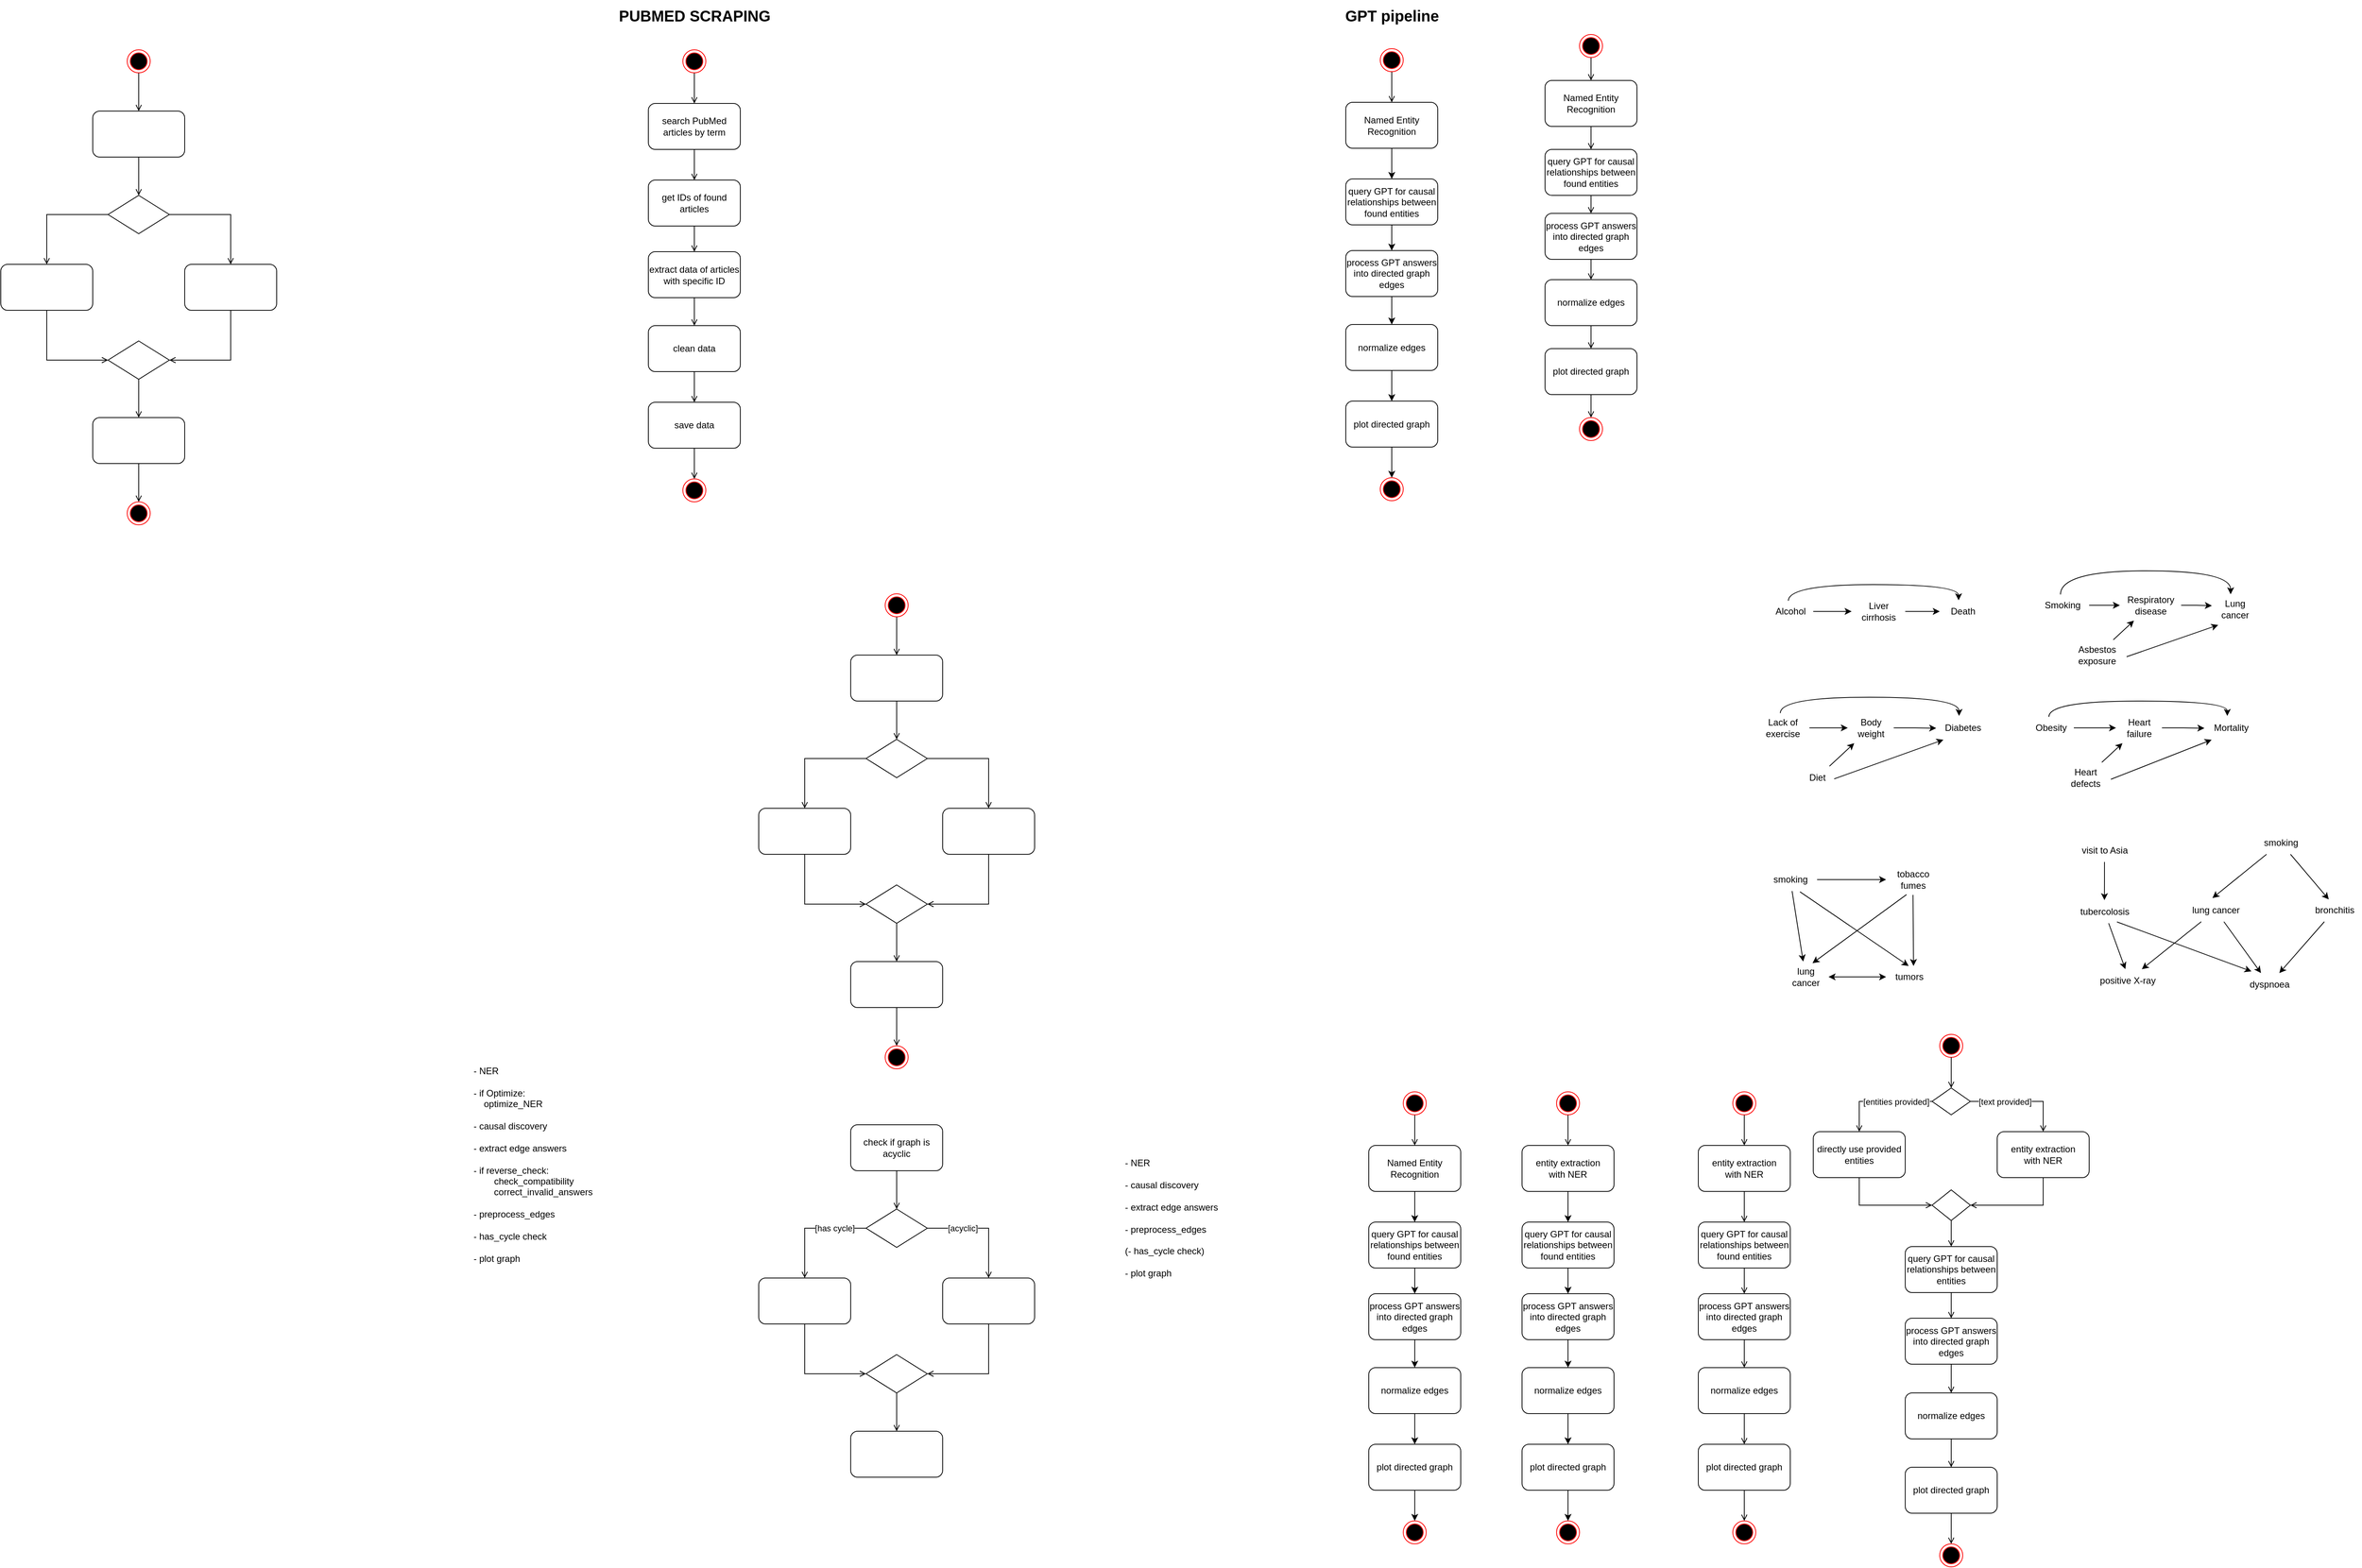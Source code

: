 <mxfile version="21.6.8" type="device">
  <diagram name="Pagina-1" id="mGs7UBVkKgLmI4N9vGSi">
    <mxGraphModel dx="1259" dy="679" grid="1" gridSize="10" guides="1" tooltips="1" connect="1" arrows="1" fold="1" page="1" pageScale="1" pageWidth="827" pageHeight="1169" math="0" shadow="0">
      <root>
        <mxCell id="0" />
        <mxCell id="1" parent="0" />
        <mxCell id="RCelhGX4yUVeduWYTMxA-5" style="edgeStyle=orthogonalEdgeStyle;rounded=0;orthogonalLoop=1;jettySize=auto;html=1;entryX=0.5;entryY=0;entryDx=0;entryDy=0;endArrow=open;endFill=0;" parent="1" source="RCelhGX4yUVeduWYTMxA-2" target="RCelhGX4yUVeduWYTMxA-3" edge="1">
          <mxGeometry relative="1" as="geometry" />
        </mxCell>
        <mxCell id="RCelhGX4yUVeduWYTMxA-2" value="" style="ellipse;html=1;shape=endState;fillColor=#000000;strokeColor=#ff0000;" parent="1" vertex="1">
          <mxGeometry x="470" y="120" width="30" height="30" as="geometry" />
        </mxCell>
        <mxCell id="RCelhGX4yUVeduWYTMxA-6" style="edgeStyle=orthogonalEdgeStyle;rounded=0;orthogonalLoop=1;jettySize=auto;html=1;entryX=0.5;entryY=0;entryDx=0;entryDy=0;endArrow=open;endFill=0;" parent="1" source="RCelhGX4yUVeduWYTMxA-3" target="RCelhGX4yUVeduWYTMxA-4" edge="1">
          <mxGeometry relative="1" as="geometry" />
        </mxCell>
        <mxCell id="RCelhGX4yUVeduWYTMxA-3" value="" style="rounded=1;whiteSpace=wrap;html=1;" parent="1" vertex="1">
          <mxGeometry x="425" y="200" width="120" height="60" as="geometry" />
        </mxCell>
        <mxCell id="RCelhGX4yUVeduWYTMxA-9" value="" style="edgeStyle=orthogonalEdgeStyle;rounded=0;orthogonalLoop=1;jettySize=auto;html=1;endArrow=open;endFill=0;" parent="1" source="RCelhGX4yUVeduWYTMxA-4" target="RCelhGX4yUVeduWYTMxA-8" edge="1">
          <mxGeometry relative="1" as="geometry" />
        </mxCell>
        <mxCell id="RCelhGX4yUVeduWYTMxA-11" value="" style="edgeStyle=orthogonalEdgeStyle;rounded=0;orthogonalLoop=1;jettySize=auto;html=1;endArrow=open;endFill=0;" parent="1" source="RCelhGX4yUVeduWYTMxA-4" target="RCelhGX4yUVeduWYTMxA-10" edge="1">
          <mxGeometry relative="1" as="geometry" />
        </mxCell>
        <mxCell id="RCelhGX4yUVeduWYTMxA-4" value="" style="rhombus;whiteSpace=wrap;html=1;" parent="1" vertex="1">
          <mxGeometry x="445" y="310" width="80" height="50" as="geometry" />
        </mxCell>
        <mxCell id="RCelhGX4yUVeduWYTMxA-16" style="edgeStyle=orthogonalEdgeStyle;rounded=0;orthogonalLoop=1;jettySize=auto;html=1;exitX=0.5;exitY=1;exitDx=0;exitDy=0;entryX=1;entryY=0.5;entryDx=0;entryDy=0;endArrow=open;endFill=0;" parent="1" source="RCelhGX4yUVeduWYTMxA-8" target="RCelhGX4yUVeduWYTMxA-14" edge="1">
          <mxGeometry relative="1" as="geometry" />
        </mxCell>
        <mxCell id="RCelhGX4yUVeduWYTMxA-8" value="" style="whiteSpace=wrap;html=1;rounded=1;" parent="1" vertex="1">
          <mxGeometry x="545" y="400" width="120" height="60" as="geometry" />
        </mxCell>
        <mxCell id="RCelhGX4yUVeduWYTMxA-15" style="edgeStyle=orthogonalEdgeStyle;rounded=0;orthogonalLoop=1;jettySize=auto;html=1;entryX=0;entryY=0.5;entryDx=0;entryDy=0;exitX=0.5;exitY=1;exitDx=0;exitDy=0;endArrow=open;endFill=0;" parent="1" source="RCelhGX4yUVeduWYTMxA-10" target="RCelhGX4yUVeduWYTMxA-14" edge="1">
          <mxGeometry relative="1" as="geometry" />
        </mxCell>
        <mxCell id="RCelhGX4yUVeduWYTMxA-10" value="" style="whiteSpace=wrap;html=1;rounded=1;" parent="1" vertex="1">
          <mxGeometry x="305" y="400" width="120" height="60" as="geometry" />
        </mxCell>
        <mxCell id="RCelhGX4yUVeduWYTMxA-18" value="" style="edgeStyle=orthogonalEdgeStyle;rounded=0;orthogonalLoop=1;jettySize=auto;html=1;endArrow=open;endFill=0;" parent="1" source="RCelhGX4yUVeduWYTMxA-14" target="RCelhGX4yUVeduWYTMxA-17" edge="1">
          <mxGeometry relative="1" as="geometry" />
        </mxCell>
        <mxCell id="RCelhGX4yUVeduWYTMxA-14" value="" style="rhombus;whiteSpace=wrap;html=1;" parent="1" vertex="1">
          <mxGeometry x="445" y="500" width="80" height="50" as="geometry" />
        </mxCell>
        <mxCell id="RCelhGX4yUVeduWYTMxA-20" style="edgeStyle=orthogonalEdgeStyle;rounded=0;orthogonalLoop=1;jettySize=auto;html=1;endArrow=open;endFill=0;" parent="1" source="RCelhGX4yUVeduWYTMxA-17" target="RCelhGX4yUVeduWYTMxA-19" edge="1">
          <mxGeometry relative="1" as="geometry" />
        </mxCell>
        <mxCell id="RCelhGX4yUVeduWYTMxA-17" value="" style="whiteSpace=wrap;html=1;rounded=1;" parent="1" vertex="1">
          <mxGeometry x="425" y="600" width="120" height="60" as="geometry" />
        </mxCell>
        <mxCell id="RCelhGX4yUVeduWYTMxA-19" value="" style="ellipse;html=1;shape=endState;fillColor=#000000;strokeColor=#ff0000;" parent="1" vertex="1">
          <mxGeometry x="470" y="710" width="30" height="30" as="geometry" />
        </mxCell>
        <mxCell id="RCelhGX4yUVeduWYTMxA-37" value="&lt;font style=&quot;font-size: 20px;&quot;&gt;&lt;b&gt;PUBMED SCRAPING&lt;br&gt;&lt;/b&gt;&lt;/font&gt;" style="text;html=1;align=center;verticalAlign=middle;resizable=0;points=[];autosize=1;strokeColor=none;fillColor=none;" parent="1" vertex="1">
          <mxGeometry x="1100" y="55" width="220" height="40" as="geometry" />
        </mxCell>
        <mxCell id="T0V0o6y3WK3LLqgiyoGU-12" style="edgeStyle=orthogonalEdgeStyle;rounded=0;orthogonalLoop=1;jettySize=auto;html=1;entryX=0.5;entryY=0;entryDx=0;entryDy=0;endArrow=open;endFill=0;" parent="1" source="T0V0o6y3WK3LLqgiyoGU-13" target="T0V0o6y3WK3LLqgiyoGU-15" edge="1">
          <mxGeometry relative="1" as="geometry" />
        </mxCell>
        <mxCell id="T0V0o6y3WK3LLqgiyoGU-13" value="" style="ellipse;html=1;shape=endState;fillColor=#000000;strokeColor=#ff0000;" parent="1" vertex="1">
          <mxGeometry x="2135" y="1480" width="30" height="30" as="geometry" />
        </mxCell>
        <mxCell id="T0V0o6y3WK3LLqgiyoGU-14" style="edgeStyle=orthogonalEdgeStyle;rounded=0;orthogonalLoop=1;jettySize=auto;html=1;entryX=0.5;entryY=0;entryDx=0;entryDy=0;" parent="1" source="T0V0o6y3WK3LLqgiyoGU-15" target="T0V0o6y3WK3LLqgiyoGU-17" edge="1">
          <mxGeometry relative="1" as="geometry" />
        </mxCell>
        <mxCell id="T0V0o6y3WK3LLqgiyoGU-15" value="Named Entity Recognition" style="rounded=1;whiteSpace=wrap;html=1;" parent="1" vertex="1">
          <mxGeometry x="2090" y="1550" width="120" height="60" as="geometry" />
        </mxCell>
        <mxCell id="T0V0o6y3WK3LLqgiyoGU-16" style="edgeStyle=orthogonalEdgeStyle;rounded=0;orthogonalLoop=1;jettySize=auto;html=1;entryX=0.5;entryY=0;entryDx=0;entryDy=0;" parent="1" source="T0V0o6y3WK3LLqgiyoGU-17" target="T0V0o6y3WK3LLqgiyoGU-18" edge="1">
          <mxGeometry relative="1" as="geometry" />
        </mxCell>
        <mxCell id="T0V0o6y3WK3LLqgiyoGU-17" value="query GPT for causal relationships between found entities" style="rounded=1;whiteSpace=wrap;html=1;" parent="1" vertex="1">
          <mxGeometry x="2090" y="1650" width="120" height="60" as="geometry" />
        </mxCell>
        <mxCell id="T0V0o6y3WK3LLqgiyoGU-18" value="process GPT answers into directed graph edges" style="rounded=1;whiteSpace=wrap;html=1;" parent="1" vertex="1">
          <mxGeometry x="2090" y="1743.5" width="120" height="60" as="geometry" />
        </mxCell>
        <mxCell id="T0V0o6y3WK3LLqgiyoGU-19" style="edgeStyle=orthogonalEdgeStyle;rounded=0;orthogonalLoop=1;jettySize=auto;html=1;entryX=0.5;entryY=0;entryDx=0;entryDy=0;" parent="1" source="T0V0o6y3WK3LLqgiyoGU-20" edge="1">
          <mxGeometry relative="1" as="geometry">
            <mxPoint x="2150" y="1940" as="targetPoint" />
          </mxGeometry>
        </mxCell>
        <mxCell id="T0V0o6y3WK3LLqgiyoGU-20" value="normalize edges" style="rounded=1;whiteSpace=wrap;html=1;" parent="1" vertex="1">
          <mxGeometry x="2090" y="1840" width="120" height="60" as="geometry" />
        </mxCell>
        <mxCell id="T0V0o6y3WK3LLqgiyoGU-21" style="edgeStyle=orthogonalEdgeStyle;rounded=0;orthogonalLoop=1;jettySize=auto;html=1;entryX=0.5;entryY=0;entryDx=0;entryDy=0;exitX=0.5;exitY=1;exitDx=0;exitDy=0;" parent="1" source="T0V0o6y3WK3LLqgiyoGU-18" target="T0V0o6y3WK3LLqgiyoGU-20" edge="1">
          <mxGeometry relative="1" as="geometry">
            <mxPoint x="2170" y="1720" as="sourcePoint" />
            <mxPoint x="2170" y="1760" as="targetPoint" />
            <Array as="points">
              <mxPoint x="2150" y="1830" />
              <mxPoint x="2150" y="1830" />
            </Array>
          </mxGeometry>
        </mxCell>
        <mxCell id="T0V0o6y3WK3LLqgiyoGU-23" value="&lt;font style=&quot;font-size: 20px;&quot;&gt;&lt;b&gt;GPT pipeline&lt;br&gt;&lt;/b&gt;&lt;/font&gt;" style="text;html=1;align=center;verticalAlign=middle;resizable=0;points=[];autosize=1;strokeColor=none;fillColor=none;" parent="1" vertex="1">
          <mxGeometry x="2045" y="55" width="150" height="40" as="geometry" />
        </mxCell>
        <mxCell id="T0V0o6y3WK3LLqgiyoGU-24" value="plot directed graph" style="rounded=1;whiteSpace=wrap;html=1;" parent="1" vertex="1">
          <mxGeometry x="2090" y="1940" width="120" height="60" as="geometry" />
        </mxCell>
        <mxCell id="T0V0o6y3WK3LLqgiyoGU-25" style="edgeStyle=orthogonalEdgeStyle;rounded=0;orthogonalLoop=1;jettySize=auto;html=1;entryX=0.5;entryY=0;entryDx=0;entryDy=0;" parent="1" source="T0V0o6y3WK3LLqgiyoGU-24" target="T0V0o6y3WK3LLqgiyoGU-26" edge="1">
          <mxGeometry relative="1" as="geometry" />
        </mxCell>
        <mxCell id="T0V0o6y3WK3LLqgiyoGU-26" value="" style="ellipse;html=1;shape=endState;fillColor=#000000;strokeColor=#ff0000;" parent="1" vertex="1">
          <mxGeometry x="2135" y="2040" width="30" height="30" as="geometry" />
        </mxCell>
        <mxCell id="T0V0o6y3WK3LLqgiyoGU-40" style="edgeStyle=orthogonalEdgeStyle;rounded=0;orthogonalLoop=1;jettySize=auto;html=1;entryX=0.5;entryY=0;entryDx=0;entryDy=0;endArrow=open;endFill=0;" parent="1" source="T0V0o6y3WK3LLqgiyoGU-41" target="T0V0o6y3WK3LLqgiyoGU-43" edge="1">
          <mxGeometry relative="1" as="geometry" />
        </mxCell>
        <mxCell id="T0V0o6y3WK3LLqgiyoGU-41" value="" style="ellipse;html=1;shape=endState;fillColor=#000000;strokeColor=#ff0000;" parent="1" vertex="1">
          <mxGeometry x="1195" y="120" width="30" height="30" as="geometry" />
        </mxCell>
        <mxCell id="T0V0o6y3WK3LLqgiyoGU-42" style="edgeStyle=orthogonalEdgeStyle;rounded=0;orthogonalLoop=1;jettySize=auto;html=1;entryX=0.5;entryY=0;entryDx=0;entryDy=0;endArrow=open;endFill=0;" parent="1" source="T0V0o6y3WK3LLqgiyoGU-43" target="T0V0o6y3WK3LLqgiyoGU-45" edge="1">
          <mxGeometry relative="1" as="geometry" />
        </mxCell>
        <mxCell id="T0V0o6y3WK3LLqgiyoGU-43" value="search PubMed articles by term" style="rounded=1;whiteSpace=wrap;html=1;" parent="1" vertex="1">
          <mxGeometry x="1150" y="190" width="120" height="60" as="geometry" />
        </mxCell>
        <mxCell id="T0V0o6y3WK3LLqgiyoGU-44" style="edgeStyle=orthogonalEdgeStyle;rounded=0;orthogonalLoop=1;jettySize=auto;html=1;entryX=0.5;entryY=0;entryDx=0;entryDy=0;endArrow=open;endFill=0;" parent="1" source="T0V0o6y3WK3LLqgiyoGU-45" target="T0V0o6y3WK3LLqgiyoGU-46" edge="1">
          <mxGeometry relative="1" as="geometry" />
        </mxCell>
        <mxCell id="T0V0o6y3WK3LLqgiyoGU-45" value="get IDs of found articles" style="rounded=1;whiteSpace=wrap;html=1;" parent="1" vertex="1">
          <mxGeometry x="1150" y="290" width="120" height="60" as="geometry" />
        </mxCell>
        <mxCell id="T0V0o6y3WK3LLqgiyoGU-46" value="extract data of articles with specific ID" style="rounded=1;whiteSpace=wrap;html=1;" parent="1" vertex="1">
          <mxGeometry x="1150" y="383.5" width="120" height="60" as="geometry" />
        </mxCell>
        <mxCell id="T0V0o6y3WK3LLqgiyoGU-47" style="edgeStyle=orthogonalEdgeStyle;rounded=0;orthogonalLoop=1;jettySize=auto;html=1;entryX=0.5;entryY=0;entryDx=0;entryDy=0;endArrow=open;endFill=0;" parent="1" source="T0V0o6y3WK3LLqgiyoGU-48" edge="1">
          <mxGeometry relative="1" as="geometry">
            <mxPoint x="1210" y="580" as="targetPoint" />
          </mxGeometry>
        </mxCell>
        <mxCell id="T0V0o6y3WK3LLqgiyoGU-48" value="clean data" style="rounded=1;whiteSpace=wrap;html=1;" parent="1" vertex="1">
          <mxGeometry x="1150" y="480" width="120" height="60" as="geometry" />
        </mxCell>
        <mxCell id="T0V0o6y3WK3LLqgiyoGU-49" style="edgeStyle=orthogonalEdgeStyle;rounded=0;orthogonalLoop=1;jettySize=auto;html=1;entryX=0.5;entryY=0;entryDx=0;entryDy=0;exitX=0.5;exitY=1;exitDx=0;exitDy=0;endArrow=open;endFill=0;" parent="1" source="T0V0o6y3WK3LLqgiyoGU-46" target="T0V0o6y3WK3LLqgiyoGU-48" edge="1">
          <mxGeometry relative="1" as="geometry">
            <mxPoint x="1230" y="360" as="sourcePoint" />
            <mxPoint x="1230" y="400" as="targetPoint" />
            <Array as="points">
              <mxPoint x="1210" y="470" />
              <mxPoint x="1210" y="470" />
            </Array>
          </mxGeometry>
        </mxCell>
        <mxCell id="T0V0o6y3WK3LLqgiyoGU-50" value="save data" style="rounded=1;whiteSpace=wrap;html=1;" parent="1" vertex="1">
          <mxGeometry x="1150" y="580" width="120" height="60" as="geometry" />
        </mxCell>
        <mxCell id="T0V0o6y3WK3LLqgiyoGU-51" style="edgeStyle=orthogonalEdgeStyle;rounded=0;orthogonalLoop=1;jettySize=auto;html=1;entryX=0.5;entryY=0;entryDx=0;entryDy=0;endArrow=open;endFill=0;" parent="1" source="T0V0o6y3WK3LLqgiyoGU-50" target="T0V0o6y3WK3LLqgiyoGU-52" edge="1">
          <mxGeometry relative="1" as="geometry" />
        </mxCell>
        <mxCell id="T0V0o6y3WK3LLqgiyoGU-52" value="" style="ellipse;html=1;shape=endState;fillColor=#000000;strokeColor=#ff0000;" parent="1" vertex="1">
          <mxGeometry x="1195" y="680" width="30" height="30" as="geometry" />
        </mxCell>
        <mxCell id="T0V0o6y3WK3LLqgiyoGU-53" style="edgeStyle=orthogonalEdgeStyle;rounded=0;orthogonalLoop=1;jettySize=auto;html=1;entryX=0.5;entryY=0;entryDx=0;entryDy=0;endArrow=open;endFill=0;" parent="1" source="T0V0o6y3WK3LLqgiyoGU-54" target="T0V0o6y3WK3LLqgiyoGU-56" edge="1">
          <mxGeometry relative="1" as="geometry" />
        </mxCell>
        <mxCell id="T0V0o6y3WK3LLqgiyoGU-54" value="" style="ellipse;html=1;shape=endState;fillColor=#000000;strokeColor=#ff0000;" parent="1" vertex="1">
          <mxGeometry x="1459" y="830" width="30" height="30" as="geometry" />
        </mxCell>
        <mxCell id="T0V0o6y3WK3LLqgiyoGU-55" style="edgeStyle=orthogonalEdgeStyle;rounded=0;orthogonalLoop=1;jettySize=auto;html=1;entryX=0.5;entryY=0;entryDx=0;entryDy=0;endArrow=open;endFill=0;" parent="1" source="T0V0o6y3WK3LLqgiyoGU-56" target="T0V0o6y3WK3LLqgiyoGU-59" edge="1">
          <mxGeometry relative="1" as="geometry" />
        </mxCell>
        <mxCell id="T0V0o6y3WK3LLqgiyoGU-56" value="" style="rounded=1;whiteSpace=wrap;html=1;" parent="1" vertex="1">
          <mxGeometry x="1414" y="910" width="120" height="60" as="geometry" />
        </mxCell>
        <mxCell id="T0V0o6y3WK3LLqgiyoGU-57" value="" style="edgeStyle=orthogonalEdgeStyle;rounded=0;orthogonalLoop=1;jettySize=auto;html=1;endArrow=open;endFill=0;" parent="1" source="T0V0o6y3WK3LLqgiyoGU-59" target="T0V0o6y3WK3LLqgiyoGU-61" edge="1">
          <mxGeometry relative="1" as="geometry" />
        </mxCell>
        <mxCell id="T0V0o6y3WK3LLqgiyoGU-58" value="" style="edgeStyle=orthogonalEdgeStyle;rounded=0;orthogonalLoop=1;jettySize=auto;html=1;endArrow=open;endFill=0;" parent="1" source="T0V0o6y3WK3LLqgiyoGU-59" target="T0V0o6y3WK3LLqgiyoGU-63" edge="1">
          <mxGeometry relative="1" as="geometry" />
        </mxCell>
        <mxCell id="T0V0o6y3WK3LLqgiyoGU-59" value="" style="rhombus;whiteSpace=wrap;html=1;" parent="1" vertex="1">
          <mxGeometry x="1434" y="1020" width="80" height="50" as="geometry" />
        </mxCell>
        <mxCell id="T0V0o6y3WK3LLqgiyoGU-60" style="edgeStyle=orthogonalEdgeStyle;rounded=0;orthogonalLoop=1;jettySize=auto;html=1;exitX=0.5;exitY=1;exitDx=0;exitDy=0;entryX=1;entryY=0.5;entryDx=0;entryDy=0;endArrow=open;endFill=0;" parent="1" source="T0V0o6y3WK3LLqgiyoGU-61" target="T0V0o6y3WK3LLqgiyoGU-65" edge="1">
          <mxGeometry relative="1" as="geometry" />
        </mxCell>
        <mxCell id="T0V0o6y3WK3LLqgiyoGU-61" value="" style="whiteSpace=wrap;html=1;rounded=1;" parent="1" vertex="1">
          <mxGeometry x="1534" y="1110" width="120" height="60" as="geometry" />
        </mxCell>
        <mxCell id="T0V0o6y3WK3LLqgiyoGU-62" style="edgeStyle=orthogonalEdgeStyle;rounded=0;orthogonalLoop=1;jettySize=auto;html=1;entryX=0;entryY=0.5;entryDx=0;entryDy=0;exitX=0.5;exitY=1;exitDx=0;exitDy=0;endArrow=open;endFill=0;" parent="1" source="T0V0o6y3WK3LLqgiyoGU-63" target="T0V0o6y3WK3LLqgiyoGU-65" edge="1">
          <mxGeometry relative="1" as="geometry" />
        </mxCell>
        <mxCell id="T0V0o6y3WK3LLqgiyoGU-63" value="" style="whiteSpace=wrap;html=1;rounded=1;" parent="1" vertex="1">
          <mxGeometry x="1294" y="1110" width="120" height="60" as="geometry" />
        </mxCell>
        <mxCell id="T0V0o6y3WK3LLqgiyoGU-64" value="" style="edgeStyle=orthogonalEdgeStyle;rounded=0;orthogonalLoop=1;jettySize=auto;html=1;endArrow=open;endFill=0;" parent="1" source="T0V0o6y3WK3LLqgiyoGU-65" target="T0V0o6y3WK3LLqgiyoGU-67" edge="1">
          <mxGeometry relative="1" as="geometry" />
        </mxCell>
        <mxCell id="T0V0o6y3WK3LLqgiyoGU-65" value="" style="rhombus;whiteSpace=wrap;html=1;" parent="1" vertex="1">
          <mxGeometry x="1434" y="1210" width="80" height="50" as="geometry" />
        </mxCell>
        <mxCell id="T0V0o6y3WK3LLqgiyoGU-66" style="edgeStyle=orthogonalEdgeStyle;rounded=0;orthogonalLoop=1;jettySize=auto;html=1;endArrow=open;endFill=0;" parent="1" source="T0V0o6y3WK3LLqgiyoGU-67" target="T0V0o6y3WK3LLqgiyoGU-68" edge="1">
          <mxGeometry relative="1" as="geometry" />
        </mxCell>
        <mxCell id="T0V0o6y3WK3LLqgiyoGU-67" value="" style="whiteSpace=wrap;html=1;rounded=1;" parent="1" vertex="1">
          <mxGeometry x="1414" y="1310" width="120" height="60" as="geometry" />
        </mxCell>
        <mxCell id="T0V0o6y3WK3LLqgiyoGU-68" value="" style="ellipse;html=1;shape=endState;fillColor=#000000;strokeColor=#ff0000;" parent="1" vertex="1">
          <mxGeometry x="1459" y="1420" width="30" height="30" as="geometry" />
        </mxCell>
        <mxCell id="T0V0o6y3WK3LLqgiyoGU-78" value="- NER&lt;br&gt;&lt;br&gt;- if Optimize:&lt;br&gt;&lt;span style=&quot;&quot;&gt;&lt;span style=&quot;white-space: pre;&quot;&gt;&amp;nbsp;&amp;nbsp;&amp;nbsp;&amp;nbsp;&lt;/span&gt;&lt;/span&gt;optimize_NER&lt;br&gt;&lt;br&gt;- causal discovery&lt;br&gt;&lt;br&gt;- extract edge answers&lt;br&gt;&lt;br&gt;- if reverse_check:&lt;br style=&quot;border-color: var(--border-color);&quot;&gt;&lt;span style=&quot;border-color: var(--border-color);&quot;&gt;&lt;span style=&quot;white-space: pre;&quot;&gt;&amp;nbsp;&amp;nbsp;&amp;nbsp;&amp;nbsp;&lt;/span&gt;&lt;/span&gt;&lt;span style=&quot;border-color: var(--border-color);&quot;&gt;&lt;span style=&quot;white-space: pre;&quot;&gt;&amp;nbsp;&amp;nbsp;&amp;nbsp;&amp;nbsp;&lt;/span&gt;&lt;/span&gt;check_compatibility&lt;br&gt;&lt;span style=&quot;white-space: pre;&quot;&gt;&#x9;&lt;/span&gt;correct_invalid_answers&lt;br&gt;&lt;br&gt;- preprocess_edges&lt;br&gt;&lt;br&gt;- has_cycle check&lt;br&gt;&lt;br&gt;- plot graph" style="text;html=1;align=left;verticalAlign=middle;resizable=0;points=[];autosize=1;strokeColor=none;fillColor=none;" parent="1" vertex="1">
          <mxGeometry x="920" y="1440" width="180" height="270" as="geometry" />
        </mxCell>
        <mxCell id="T0V0o6y3WK3LLqgiyoGU-79" value="- NER&lt;br&gt;&lt;br&gt;- causal discovery&lt;br&gt;&lt;br&gt;- extract edge answers&lt;br&gt;&lt;br&gt;- preprocess_edges&lt;br&gt;&lt;br&gt;(- has_cycle check)&lt;br&gt;&lt;br&gt;- plot graph" style="text;html=1;align=left;verticalAlign=middle;resizable=0;points=[];autosize=1;strokeColor=none;fillColor=none;" parent="1" vertex="1">
          <mxGeometry x="1770" y="1560" width="140" height="170" as="geometry" />
        </mxCell>
        <mxCell id="T0V0o6y3WK3LLqgiyoGU-80" style="edgeStyle=orthogonalEdgeStyle;rounded=0;orthogonalLoop=1;jettySize=auto;html=1;entryX=0.5;entryY=0;entryDx=0;entryDy=0;endArrow=open;endFill=0;" parent="1" source="T0V0o6y3WK3LLqgiyoGU-81" target="T0V0o6y3WK3LLqgiyoGU-84" edge="1">
          <mxGeometry relative="1" as="geometry" />
        </mxCell>
        <mxCell id="T0V0o6y3WK3LLqgiyoGU-81" value="check if graph is acyclic" style="rounded=1;whiteSpace=wrap;html=1;" parent="1" vertex="1">
          <mxGeometry x="1414" y="1523" width="120" height="60" as="geometry" />
        </mxCell>
        <mxCell id="T0V0o6y3WK3LLqgiyoGU-82" value="" style="edgeStyle=orthogonalEdgeStyle;rounded=0;orthogonalLoop=1;jettySize=auto;html=1;endArrow=open;endFill=0;" parent="1" source="T0V0o6y3WK3LLqgiyoGU-84" target="T0V0o6y3WK3LLqgiyoGU-86" edge="1">
          <mxGeometry relative="1" as="geometry" />
        </mxCell>
        <mxCell id="T0V0o6y3WK3LLqgiyoGU-92" value="[acyclic]" style="edgeLabel;html=1;align=center;verticalAlign=middle;resizable=0;points=[];" parent="T0V0o6y3WK3LLqgiyoGU-82" vertex="1" connectable="0">
          <mxGeometry x="-0.16" y="-3" relative="1" as="geometry">
            <mxPoint x="-15" y="-3" as="offset" />
          </mxGeometry>
        </mxCell>
        <mxCell id="T0V0o6y3WK3LLqgiyoGU-83" value="" style="edgeStyle=orthogonalEdgeStyle;rounded=0;orthogonalLoop=1;jettySize=auto;html=1;endArrow=open;endFill=0;" parent="1" source="T0V0o6y3WK3LLqgiyoGU-84" target="T0V0o6y3WK3LLqgiyoGU-88" edge="1">
          <mxGeometry relative="1" as="geometry" />
        </mxCell>
        <mxCell id="T0V0o6y3WK3LLqgiyoGU-93" value="[has cycle]" style="edgeLabel;html=1;align=center;verticalAlign=middle;resizable=0;points=[];" parent="T0V0o6y3WK3LLqgiyoGU-83" vertex="1" connectable="0">
          <mxGeometry x="-0.434" relative="1" as="geometry">
            <mxPoint as="offset" />
          </mxGeometry>
        </mxCell>
        <mxCell id="T0V0o6y3WK3LLqgiyoGU-84" value="" style="rhombus;whiteSpace=wrap;html=1;" parent="1" vertex="1">
          <mxGeometry x="1434" y="1633" width="80" height="50" as="geometry" />
        </mxCell>
        <mxCell id="T0V0o6y3WK3LLqgiyoGU-85" style="edgeStyle=orthogonalEdgeStyle;rounded=0;orthogonalLoop=1;jettySize=auto;html=1;exitX=0.5;exitY=1;exitDx=0;exitDy=0;entryX=1;entryY=0.5;entryDx=0;entryDy=0;endArrow=open;endFill=0;" parent="1" source="T0V0o6y3WK3LLqgiyoGU-86" target="T0V0o6y3WK3LLqgiyoGU-90" edge="1">
          <mxGeometry relative="1" as="geometry" />
        </mxCell>
        <mxCell id="T0V0o6y3WK3LLqgiyoGU-86" value="" style="whiteSpace=wrap;html=1;rounded=1;" parent="1" vertex="1">
          <mxGeometry x="1534" y="1723" width="120" height="60" as="geometry" />
        </mxCell>
        <mxCell id="T0V0o6y3WK3LLqgiyoGU-87" style="edgeStyle=orthogonalEdgeStyle;rounded=0;orthogonalLoop=1;jettySize=auto;html=1;entryX=0;entryY=0.5;entryDx=0;entryDy=0;exitX=0.5;exitY=1;exitDx=0;exitDy=0;endArrow=open;endFill=0;" parent="1" source="T0V0o6y3WK3LLqgiyoGU-88" target="T0V0o6y3WK3LLqgiyoGU-90" edge="1">
          <mxGeometry relative="1" as="geometry" />
        </mxCell>
        <mxCell id="T0V0o6y3WK3LLqgiyoGU-88" value="" style="whiteSpace=wrap;html=1;rounded=1;" parent="1" vertex="1">
          <mxGeometry x="1294" y="1723" width="120" height="60" as="geometry" />
        </mxCell>
        <mxCell id="T0V0o6y3WK3LLqgiyoGU-89" value="" style="edgeStyle=orthogonalEdgeStyle;rounded=0;orthogonalLoop=1;jettySize=auto;html=1;endArrow=open;endFill=0;" parent="1" source="T0V0o6y3WK3LLqgiyoGU-90" target="T0V0o6y3WK3LLqgiyoGU-91" edge="1">
          <mxGeometry relative="1" as="geometry" />
        </mxCell>
        <mxCell id="T0V0o6y3WK3LLqgiyoGU-90" value="" style="rhombus;whiteSpace=wrap;html=1;" parent="1" vertex="1">
          <mxGeometry x="1434" y="1823" width="80" height="50" as="geometry" />
        </mxCell>
        <mxCell id="T0V0o6y3WK3LLqgiyoGU-91" value="" style="whiteSpace=wrap;html=1;rounded=1;" parent="1" vertex="1">
          <mxGeometry x="1414" y="1923" width="120" height="60" as="geometry" />
        </mxCell>
        <mxCell id="T0V0o6y3WK3LLqgiyoGU-94" style="edgeStyle=orthogonalEdgeStyle;rounded=0;orthogonalLoop=1;jettySize=auto;html=1;entryX=0.5;entryY=0;entryDx=0;entryDy=0;endArrow=open;endFill=0;" parent="1" source="T0V0o6y3WK3LLqgiyoGU-95" target="T0V0o6y3WK3LLqgiyoGU-97" edge="1">
          <mxGeometry relative="1" as="geometry" />
        </mxCell>
        <mxCell id="T0V0o6y3WK3LLqgiyoGU-95" value="" style="ellipse;html=1;shape=endState;fillColor=#000000;strokeColor=#ff0000;" parent="1" vertex="1">
          <mxGeometry x="2105" y="118.5" width="30" height="30" as="geometry" />
        </mxCell>
        <mxCell id="T0V0o6y3WK3LLqgiyoGU-96" style="edgeStyle=orthogonalEdgeStyle;rounded=0;orthogonalLoop=1;jettySize=auto;html=1;entryX=0.5;entryY=0;entryDx=0;entryDy=0;" parent="1" source="T0V0o6y3WK3LLqgiyoGU-97" target="T0V0o6y3WK3LLqgiyoGU-99" edge="1">
          <mxGeometry relative="1" as="geometry" />
        </mxCell>
        <mxCell id="T0V0o6y3WK3LLqgiyoGU-97" value="Named Entity Recognition" style="rounded=1;whiteSpace=wrap;html=1;" parent="1" vertex="1">
          <mxGeometry x="2060" y="188.5" width="120" height="60" as="geometry" />
        </mxCell>
        <mxCell id="T0V0o6y3WK3LLqgiyoGU-98" style="edgeStyle=orthogonalEdgeStyle;rounded=0;orthogonalLoop=1;jettySize=auto;html=1;entryX=0.5;entryY=0;entryDx=0;entryDy=0;" parent="1" source="T0V0o6y3WK3LLqgiyoGU-99" target="T0V0o6y3WK3LLqgiyoGU-100" edge="1">
          <mxGeometry relative="1" as="geometry" />
        </mxCell>
        <mxCell id="T0V0o6y3WK3LLqgiyoGU-99" value="query GPT for causal relationships between found entities" style="rounded=1;whiteSpace=wrap;html=1;" parent="1" vertex="1">
          <mxGeometry x="2060" y="288.5" width="120" height="60" as="geometry" />
        </mxCell>
        <mxCell id="T0V0o6y3WK3LLqgiyoGU-100" value="process GPT answers into directed graph edges" style="rounded=1;whiteSpace=wrap;html=1;" parent="1" vertex="1">
          <mxGeometry x="2060" y="382" width="120" height="60" as="geometry" />
        </mxCell>
        <mxCell id="T0V0o6y3WK3LLqgiyoGU-101" style="edgeStyle=orthogonalEdgeStyle;rounded=0;orthogonalLoop=1;jettySize=auto;html=1;entryX=0.5;entryY=0;entryDx=0;entryDy=0;" parent="1" source="T0V0o6y3WK3LLqgiyoGU-102" edge="1">
          <mxGeometry relative="1" as="geometry">
            <mxPoint x="2120" y="578.5" as="targetPoint" />
          </mxGeometry>
        </mxCell>
        <mxCell id="T0V0o6y3WK3LLqgiyoGU-102" value="normalize edges" style="rounded=1;whiteSpace=wrap;html=1;" parent="1" vertex="1">
          <mxGeometry x="2060" y="478.5" width="120" height="60" as="geometry" />
        </mxCell>
        <mxCell id="T0V0o6y3WK3LLqgiyoGU-103" style="edgeStyle=orthogonalEdgeStyle;rounded=0;orthogonalLoop=1;jettySize=auto;html=1;entryX=0.5;entryY=0;entryDx=0;entryDy=0;exitX=0.5;exitY=1;exitDx=0;exitDy=0;" parent="1" source="T0V0o6y3WK3LLqgiyoGU-100" target="T0V0o6y3WK3LLqgiyoGU-102" edge="1">
          <mxGeometry relative="1" as="geometry">
            <mxPoint x="2140" y="358.5" as="sourcePoint" />
            <mxPoint x="2140" y="398.5" as="targetPoint" />
            <Array as="points">
              <mxPoint x="2120" y="468.5" />
              <mxPoint x="2120" y="468.5" />
            </Array>
          </mxGeometry>
        </mxCell>
        <mxCell id="T0V0o6y3WK3LLqgiyoGU-104" value="plot directed graph" style="rounded=1;whiteSpace=wrap;html=1;" parent="1" vertex="1">
          <mxGeometry x="2060" y="578.5" width="120" height="60" as="geometry" />
        </mxCell>
        <mxCell id="T0V0o6y3WK3LLqgiyoGU-105" style="edgeStyle=orthogonalEdgeStyle;rounded=0;orthogonalLoop=1;jettySize=auto;html=1;entryX=0.5;entryY=0;entryDx=0;entryDy=0;" parent="1" source="T0V0o6y3WK3LLqgiyoGU-104" target="T0V0o6y3WK3LLqgiyoGU-106" edge="1">
          <mxGeometry relative="1" as="geometry" />
        </mxCell>
        <mxCell id="T0V0o6y3WK3LLqgiyoGU-106" value="" style="ellipse;html=1;shape=endState;fillColor=#000000;strokeColor=#ff0000;" parent="1" vertex="1">
          <mxGeometry x="2105" y="678.5" width="30" height="30" as="geometry" />
        </mxCell>
        <mxCell id="T0V0o6y3WK3LLqgiyoGU-123" style="edgeStyle=orthogonalEdgeStyle;rounded=0;orthogonalLoop=1;jettySize=auto;html=1;entryX=0.5;entryY=0;entryDx=0;entryDy=0;endArrow=open;endFill=0;" parent="1" source="T0V0o6y3WK3LLqgiyoGU-124" target="T0V0o6y3WK3LLqgiyoGU-126" edge="1">
          <mxGeometry relative="1" as="geometry" />
        </mxCell>
        <mxCell id="T0V0o6y3WK3LLqgiyoGU-124" value="" style="ellipse;html=1;shape=endState;fillColor=#000000;strokeColor=#ff0000;" parent="1" vertex="1">
          <mxGeometry x="2365" y="100" width="30" height="30" as="geometry" />
        </mxCell>
        <mxCell id="T0V0o6y3WK3LLqgiyoGU-125" style="edgeStyle=orthogonalEdgeStyle;rounded=0;orthogonalLoop=1;jettySize=auto;html=1;entryX=0.5;entryY=0;entryDx=0;entryDy=0;endArrow=open;endFill=0;" parent="1" source="T0V0o6y3WK3LLqgiyoGU-126" target="T0V0o6y3WK3LLqgiyoGU-128" edge="1">
          <mxGeometry relative="1" as="geometry" />
        </mxCell>
        <mxCell id="T0V0o6y3WK3LLqgiyoGU-126" value="Named Entity Recognition" style="rounded=1;whiteSpace=wrap;html=1;" parent="1" vertex="1">
          <mxGeometry x="2320" y="160" width="120" height="60" as="geometry" />
        </mxCell>
        <mxCell id="T0V0o6y3WK3LLqgiyoGU-127" style="edgeStyle=orthogonalEdgeStyle;rounded=0;orthogonalLoop=1;jettySize=auto;html=1;entryX=0.5;entryY=0;entryDx=0;entryDy=0;endArrow=open;endFill=0;" parent="1" source="T0V0o6y3WK3LLqgiyoGU-128" target="T0V0o6y3WK3LLqgiyoGU-129" edge="1">
          <mxGeometry relative="1" as="geometry" />
        </mxCell>
        <mxCell id="T0V0o6y3WK3LLqgiyoGU-128" value="query GPT for causal relationships between found entities" style="rounded=1;whiteSpace=wrap;html=1;" parent="1" vertex="1">
          <mxGeometry x="2320" y="250" width="120" height="60" as="geometry" />
        </mxCell>
        <mxCell id="T0V0o6y3WK3LLqgiyoGU-129" value="process GPT answers into directed graph edges" style="rounded=1;whiteSpace=wrap;html=1;" parent="1" vertex="1">
          <mxGeometry x="2320" y="333.5" width="120" height="60" as="geometry" />
        </mxCell>
        <mxCell id="T0V0o6y3WK3LLqgiyoGU-130" style="edgeStyle=orthogonalEdgeStyle;rounded=0;orthogonalLoop=1;jettySize=auto;html=1;entryX=0.5;entryY=0;entryDx=0;entryDy=0;endArrow=open;endFill=0;" parent="1" source="T0V0o6y3WK3LLqgiyoGU-131" target="T0V0o6y3WK3LLqgiyoGU-133" edge="1">
          <mxGeometry relative="1" as="geometry">
            <mxPoint x="2380" y="520" as="targetPoint" />
          </mxGeometry>
        </mxCell>
        <mxCell id="T0V0o6y3WK3LLqgiyoGU-131" value="normalize edges" style="rounded=1;whiteSpace=wrap;html=1;" parent="1" vertex="1">
          <mxGeometry x="2320" y="420" width="120" height="60" as="geometry" />
        </mxCell>
        <mxCell id="T0V0o6y3WK3LLqgiyoGU-132" style="edgeStyle=orthogonalEdgeStyle;rounded=0;orthogonalLoop=1;jettySize=auto;html=1;entryX=0.5;entryY=0;entryDx=0;entryDy=0;exitX=0.5;exitY=1;exitDx=0;exitDy=0;endArrow=open;endFill=0;" parent="1" source="T0V0o6y3WK3LLqgiyoGU-129" target="T0V0o6y3WK3LLqgiyoGU-131" edge="1">
          <mxGeometry relative="1" as="geometry">
            <mxPoint x="2400" y="310" as="sourcePoint" />
            <mxPoint x="2400" y="350" as="targetPoint" />
            <Array as="points">
              <mxPoint x="2380" y="420" />
              <mxPoint x="2380" y="420" />
            </Array>
          </mxGeometry>
        </mxCell>
        <mxCell id="T0V0o6y3WK3LLqgiyoGU-133" value="plot directed graph" style="rounded=1;whiteSpace=wrap;html=1;" parent="1" vertex="1">
          <mxGeometry x="2320" y="510" width="120" height="60" as="geometry" />
        </mxCell>
        <mxCell id="T0V0o6y3WK3LLqgiyoGU-134" style="edgeStyle=orthogonalEdgeStyle;rounded=0;orthogonalLoop=1;jettySize=auto;html=1;entryX=0.5;entryY=0;entryDx=0;entryDy=0;endArrow=open;endFill=0;" parent="1" source="T0V0o6y3WK3LLqgiyoGU-133" target="T0V0o6y3WK3LLqgiyoGU-135" edge="1">
          <mxGeometry relative="1" as="geometry" />
        </mxCell>
        <mxCell id="T0V0o6y3WK3LLqgiyoGU-135" value="" style="ellipse;html=1;shape=endState;fillColor=#000000;strokeColor=#ff0000;" parent="1" vertex="1">
          <mxGeometry x="2365" y="600" width="30" height="30" as="geometry" />
        </mxCell>
        <mxCell id="wz_M84XrDTXs3nX__m1e-1" style="edgeStyle=orthogonalEdgeStyle;rounded=0;orthogonalLoop=1;jettySize=auto;html=1;entryX=0.5;entryY=0;entryDx=0;entryDy=0;endArrow=open;endFill=0;" parent="1" source="wz_M84XrDTXs3nX__m1e-2" target="wz_M84XrDTXs3nX__m1e-4" edge="1">
          <mxGeometry relative="1" as="geometry" />
        </mxCell>
        <mxCell id="wz_M84XrDTXs3nX__m1e-2" value="" style="ellipse;html=1;shape=endState;fillColor=#000000;strokeColor=#ff0000;" parent="1" vertex="1">
          <mxGeometry x="2335" y="1480" width="30" height="30" as="geometry" />
        </mxCell>
        <mxCell id="wz_M84XrDTXs3nX__m1e-3" style="edgeStyle=orthogonalEdgeStyle;rounded=0;orthogonalLoop=1;jettySize=auto;html=1;entryX=0.5;entryY=0;entryDx=0;entryDy=0;" parent="1" source="wz_M84XrDTXs3nX__m1e-4" target="wz_M84XrDTXs3nX__m1e-6" edge="1">
          <mxGeometry relative="1" as="geometry" />
        </mxCell>
        <mxCell id="wz_M84XrDTXs3nX__m1e-4" value="entity extraction &lt;br&gt;with NER" style="rounded=1;whiteSpace=wrap;html=1;" parent="1" vertex="1">
          <mxGeometry x="2290" y="1550" width="120" height="60" as="geometry" />
        </mxCell>
        <mxCell id="wz_M84XrDTXs3nX__m1e-5" style="edgeStyle=orthogonalEdgeStyle;rounded=0;orthogonalLoop=1;jettySize=auto;html=1;entryX=0.5;entryY=0;entryDx=0;entryDy=0;" parent="1" source="wz_M84XrDTXs3nX__m1e-6" target="wz_M84XrDTXs3nX__m1e-7" edge="1">
          <mxGeometry relative="1" as="geometry" />
        </mxCell>
        <mxCell id="wz_M84XrDTXs3nX__m1e-6" value="query GPT for causal relationships between found entities" style="rounded=1;whiteSpace=wrap;html=1;" parent="1" vertex="1">
          <mxGeometry x="2290" y="1650" width="120" height="60" as="geometry" />
        </mxCell>
        <mxCell id="wz_M84XrDTXs3nX__m1e-7" value="process GPT answers into directed graph edges" style="rounded=1;whiteSpace=wrap;html=1;" parent="1" vertex="1">
          <mxGeometry x="2290" y="1743.5" width="120" height="60" as="geometry" />
        </mxCell>
        <mxCell id="wz_M84XrDTXs3nX__m1e-8" style="edgeStyle=orthogonalEdgeStyle;rounded=0;orthogonalLoop=1;jettySize=auto;html=1;entryX=0.5;entryY=0;entryDx=0;entryDy=0;" parent="1" source="wz_M84XrDTXs3nX__m1e-9" edge="1">
          <mxGeometry relative="1" as="geometry">
            <mxPoint x="2350" y="1940" as="targetPoint" />
          </mxGeometry>
        </mxCell>
        <mxCell id="wz_M84XrDTXs3nX__m1e-9" value="normalize edges" style="rounded=1;whiteSpace=wrap;html=1;" parent="1" vertex="1">
          <mxGeometry x="2290" y="1840" width="120" height="60" as="geometry" />
        </mxCell>
        <mxCell id="wz_M84XrDTXs3nX__m1e-10" style="edgeStyle=orthogonalEdgeStyle;rounded=0;orthogonalLoop=1;jettySize=auto;html=1;entryX=0.5;entryY=0;entryDx=0;entryDy=0;exitX=0.5;exitY=1;exitDx=0;exitDy=0;" parent="1" source="wz_M84XrDTXs3nX__m1e-7" target="wz_M84XrDTXs3nX__m1e-9" edge="1">
          <mxGeometry relative="1" as="geometry">
            <mxPoint x="2370" y="1720" as="sourcePoint" />
            <mxPoint x="2370" y="1760" as="targetPoint" />
            <Array as="points">
              <mxPoint x="2350" y="1830" />
              <mxPoint x="2350" y="1830" />
            </Array>
          </mxGeometry>
        </mxCell>
        <mxCell id="wz_M84XrDTXs3nX__m1e-11" value="plot directed graph" style="rounded=1;whiteSpace=wrap;html=1;" parent="1" vertex="1">
          <mxGeometry x="2290" y="1940" width="120" height="60" as="geometry" />
        </mxCell>
        <mxCell id="wz_M84XrDTXs3nX__m1e-12" style="edgeStyle=orthogonalEdgeStyle;rounded=0;orthogonalLoop=1;jettySize=auto;html=1;entryX=0.5;entryY=0;entryDx=0;entryDy=0;" parent="1" source="wz_M84XrDTXs3nX__m1e-11" target="wz_M84XrDTXs3nX__m1e-13" edge="1">
          <mxGeometry relative="1" as="geometry" />
        </mxCell>
        <mxCell id="wz_M84XrDTXs3nX__m1e-13" value="" style="ellipse;html=1;shape=endState;fillColor=#000000;strokeColor=#ff0000;" parent="1" vertex="1">
          <mxGeometry x="2335" y="2040" width="30" height="30" as="geometry" />
        </mxCell>
        <mxCell id="wz_M84XrDTXs3nX__m1e-14" style="edgeStyle=orthogonalEdgeStyle;rounded=0;orthogonalLoop=1;jettySize=auto;html=1;entryX=0.5;entryY=0;entryDx=0;entryDy=0;endArrow=open;endFill=0;" parent="1" source="wz_M84XrDTXs3nX__m1e-15" target="wz_M84XrDTXs3nX__m1e-17" edge="1">
          <mxGeometry relative="1" as="geometry" />
        </mxCell>
        <mxCell id="wz_M84XrDTXs3nX__m1e-15" value="" style="ellipse;html=1;shape=endState;fillColor=#000000;strokeColor=#ff0000;" parent="1" vertex="1">
          <mxGeometry x="2565" y="1480" width="30" height="30" as="geometry" />
        </mxCell>
        <mxCell id="wz_M84XrDTXs3nX__m1e-16" style="edgeStyle=orthogonalEdgeStyle;rounded=0;orthogonalLoop=1;jettySize=auto;html=1;entryX=0.5;entryY=0;entryDx=0;entryDy=0;endArrow=open;endFill=0;" parent="1" source="wz_M84XrDTXs3nX__m1e-17" target="wz_M84XrDTXs3nX__m1e-19" edge="1">
          <mxGeometry relative="1" as="geometry" />
        </mxCell>
        <mxCell id="wz_M84XrDTXs3nX__m1e-17" value="entity extraction &lt;br&gt;with NER" style="rounded=1;whiteSpace=wrap;html=1;" parent="1" vertex="1">
          <mxGeometry x="2520" y="1550" width="120" height="60" as="geometry" />
        </mxCell>
        <mxCell id="wz_M84XrDTXs3nX__m1e-18" style="edgeStyle=orthogonalEdgeStyle;rounded=0;orthogonalLoop=1;jettySize=auto;html=1;entryX=0.5;entryY=0;entryDx=0;entryDy=0;endArrow=open;endFill=0;" parent="1" source="wz_M84XrDTXs3nX__m1e-19" target="wz_M84XrDTXs3nX__m1e-20" edge="1">
          <mxGeometry relative="1" as="geometry" />
        </mxCell>
        <mxCell id="wz_M84XrDTXs3nX__m1e-19" value="query GPT for causal relationships between found entities" style="rounded=1;whiteSpace=wrap;html=1;" parent="1" vertex="1">
          <mxGeometry x="2520" y="1650" width="120" height="60" as="geometry" />
        </mxCell>
        <mxCell id="wz_M84XrDTXs3nX__m1e-20" value="process GPT answers into directed graph edges" style="rounded=1;whiteSpace=wrap;html=1;" parent="1" vertex="1">
          <mxGeometry x="2520" y="1743.5" width="120" height="60" as="geometry" />
        </mxCell>
        <mxCell id="wz_M84XrDTXs3nX__m1e-21" style="edgeStyle=orthogonalEdgeStyle;rounded=0;orthogonalLoop=1;jettySize=auto;html=1;entryX=0.5;entryY=0;entryDx=0;entryDy=0;endArrow=open;endFill=0;" parent="1" source="wz_M84XrDTXs3nX__m1e-22" edge="1">
          <mxGeometry relative="1" as="geometry">
            <mxPoint x="2580" y="1940" as="targetPoint" />
          </mxGeometry>
        </mxCell>
        <mxCell id="wz_M84XrDTXs3nX__m1e-22" value="normalize edges" style="rounded=1;whiteSpace=wrap;html=1;" parent="1" vertex="1">
          <mxGeometry x="2520" y="1840" width="120" height="60" as="geometry" />
        </mxCell>
        <mxCell id="wz_M84XrDTXs3nX__m1e-23" style="edgeStyle=orthogonalEdgeStyle;rounded=0;orthogonalLoop=1;jettySize=auto;html=1;entryX=0.5;entryY=0;entryDx=0;entryDy=0;exitX=0.5;exitY=1;exitDx=0;exitDy=0;endArrow=open;endFill=0;" parent="1" source="wz_M84XrDTXs3nX__m1e-20" target="wz_M84XrDTXs3nX__m1e-22" edge="1">
          <mxGeometry relative="1" as="geometry">
            <mxPoint x="2600" y="1720" as="sourcePoint" />
            <mxPoint x="2600" y="1760" as="targetPoint" />
            <Array as="points">
              <mxPoint x="2580" y="1830" />
              <mxPoint x="2580" y="1830" />
            </Array>
          </mxGeometry>
        </mxCell>
        <mxCell id="wz_M84XrDTXs3nX__m1e-24" value="plot directed graph" style="rounded=1;whiteSpace=wrap;html=1;" parent="1" vertex="1">
          <mxGeometry x="2520" y="1940" width="120" height="60" as="geometry" />
        </mxCell>
        <mxCell id="wz_M84XrDTXs3nX__m1e-25" style="edgeStyle=orthogonalEdgeStyle;rounded=0;orthogonalLoop=1;jettySize=auto;html=1;entryX=0.5;entryY=0;entryDx=0;entryDy=0;endArrow=open;endFill=0;" parent="1" source="wz_M84XrDTXs3nX__m1e-24" target="wz_M84XrDTXs3nX__m1e-26" edge="1">
          <mxGeometry relative="1" as="geometry" />
        </mxCell>
        <mxCell id="wz_M84XrDTXs3nX__m1e-26" value="" style="ellipse;html=1;shape=endState;fillColor=#000000;strokeColor=#ff0000;" parent="1" vertex="1">
          <mxGeometry x="2565" y="2040" width="30" height="30" as="geometry" />
        </mxCell>
        <mxCell id="wz_M84XrDTXs3nX__m1e-27" value="" style="edgeStyle=orthogonalEdgeStyle;rounded=0;orthogonalLoop=1;jettySize=auto;html=1;endArrow=open;endFill=0;" parent="1" source="wz_M84XrDTXs3nX__m1e-31" target="wz_M84XrDTXs3nX__m1e-33" edge="1">
          <mxGeometry relative="1" as="geometry" />
        </mxCell>
        <mxCell id="wz_M84XrDTXs3nX__m1e-28" value="[text provided]" style="edgeLabel;html=1;align=center;verticalAlign=middle;resizable=0;points=[];" parent="wz_M84XrDTXs3nX__m1e-27" vertex="1" connectable="0">
          <mxGeometry x="-0.16" y="-3" relative="1" as="geometry">
            <mxPoint x="-12" y="-3" as="offset" />
          </mxGeometry>
        </mxCell>
        <mxCell id="wz_M84XrDTXs3nX__m1e-29" value="" style="edgeStyle=orthogonalEdgeStyle;rounded=0;orthogonalLoop=1;jettySize=auto;html=1;endArrow=open;endFill=0;" parent="1" source="wz_M84XrDTXs3nX__m1e-31" target="wz_M84XrDTXs3nX__m1e-35" edge="1">
          <mxGeometry relative="1" as="geometry" />
        </mxCell>
        <mxCell id="wz_M84XrDTXs3nX__m1e-30" value="[entities provided]" style="edgeLabel;html=1;align=center;verticalAlign=middle;resizable=0;points=[];" parent="wz_M84XrDTXs3nX__m1e-29" vertex="1" connectable="0">
          <mxGeometry x="-0.434" relative="1" as="geometry">
            <mxPoint x="-9" as="offset" />
          </mxGeometry>
        </mxCell>
        <mxCell id="wz_M84XrDTXs3nX__m1e-31" value="" style="rhombus;whiteSpace=wrap;html=1;" parent="1" vertex="1">
          <mxGeometry x="2825" y="1475" width="50" height="35" as="geometry" />
        </mxCell>
        <mxCell id="wz_M84XrDTXs3nX__m1e-32" style="edgeStyle=orthogonalEdgeStyle;rounded=0;orthogonalLoop=1;jettySize=auto;html=1;exitX=0.5;exitY=1;exitDx=0;exitDy=0;entryX=1;entryY=0.5;entryDx=0;entryDy=0;endArrow=open;endFill=0;" parent="1" source="wz_M84XrDTXs3nX__m1e-33" target="wz_M84XrDTXs3nX__m1e-36" edge="1">
          <mxGeometry relative="1" as="geometry" />
        </mxCell>
        <mxCell id="wz_M84XrDTXs3nX__m1e-33" value="entity extraction&lt;br data-darkreader-inline-border=&quot;&quot; style=&quot;border-color: var(--darkreader-border--border-color); --darkreader-inline-border: var(--darkreader-border--darkreader-border--border-color);&quot;&gt;with NER" style="whiteSpace=wrap;html=1;rounded=1;" parent="1" vertex="1">
          <mxGeometry x="2910" y="1532" width="120" height="60" as="geometry" />
        </mxCell>
        <mxCell id="wz_M84XrDTXs3nX__m1e-34" style="edgeStyle=orthogonalEdgeStyle;rounded=0;orthogonalLoop=1;jettySize=auto;html=1;entryX=0;entryY=0.5;entryDx=0;entryDy=0;exitX=0.5;exitY=1;exitDx=0;exitDy=0;endArrow=open;endFill=0;" parent="1" source="wz_M84XrDTXs3nX__m1e-35" target="wz_M84XrDTXs3nX__m1e-36" edge="1">
          <mxGeometry relative="1" as="geometry" />
        </mxCell>
        <mxCell id="wz_M84XrDTXs3nX__m1e-35" value="directly use provided entities" style="whiteSpace=wrap;html=1;rounded=1;" parent="1" vertex="1">
          <mxGeometry x="2670" y="1532" width="120" height="60" as="geometry" />
        </mxCell>
        <mxCell id="wz_M84XrDTXs3nX__m1e-36" value="" style="rhombus;whiteSpace=wrap;html=1;" parent="1" vertex="1">
          <mxGeometry x="2825" y="1608" width="50" height="40" as="geometry" />
        </mxCell>
        <mxCell id="wz_M84XrDTXs3nX__m1e-38" value="" style="ellipse;html=1;shape=endState;fillColor=#000000;strokeColor=#ff0000;" parent="1" vertex="1">
          <mxGeometry x="2835" y="1405" width="30" height="30" as="geometry" />
        </mxCell>
        <mxCell id="wz_M84XrDTXs3nX__m1e-39" style="edgeStyle=orthogonalEdgeStyle;rounded=0;orthogonalLoop=1;jettySize=auto;html=1;entryX=0.5;entryY=0;entryDx=0;entryDy=0;endArrow=open;endFill=0;" parent="1" source="wz_M84XrDTXs3nX__m1e-38" target="wz_M84XrDTXs3nX__m1e-31" edge="1">
          <mxGeometry relative="1" as="geometry">
            <mxPoint x="2850" y="1475" as="targetPoint" />
          </mxGeometry>
        </mxCell>
        <mxCell id="wz_M84XrDTXs3nX__m1e-40" style="edgeStyle=orthogonalEdgeStyle;rounded=0;orthogonalLoop=1;jettySize=auto;html=1;entryX=0.5;entryY=0;entryDx=0;entryDy=0;endArrow=open;endFill=0;exitX=0.5;exitY=1;exitDx=0;exitDy=0;" parent="1" source="wz_M84XrDTXs3nX__m1e-36" target="wz_M84XrDTXs3nX__m1e-42" edge="1">
          <mxGeometry relative="1" as="geometry">
            <mxPoint x="2850" y="1642" as="sourcePoint" />
            <mxPoint x="2850" y="1682" as="targetPoint" />
            <Array as="points" />
          </mxGeometry>
        </mxCell>
        <mxCell id="wz_M84XrDTXs3nX__m1e-41" style="edgeStyle=orthogonalEdgeStyle;rounded=0;orthogonalLoop=1;jettySize=auto;html=1;entryX=0.5;entryY=0;entryDx=0;entryDy=0;endArrow=open;endFill=0;" parent="1" source="wz_M84XrDTXs3nX__m1e-42" target="wz_M84XrDTXs3nX__m1e-43" edge="1">
          <mxGeometry relative="1" as="geometry" />
        </mxCell>
        <mxCell id="wz_M84XrDTXs3nX__m1e-42" value="query GPT for causal relationships between entities" style="rounded=1;whiteSpace=wrap;html=1;" parent="1" vertex="1">
          <mxGeometry x="2790" y="1682" width="120" height="60" as="geometry" />
        </mxCell>
        <mxCell id="wz_M84XrDTXs3nX__m1e-43" value="&lt;div style=&quot;&quot;&gt;&lt;span style=&quot;background-color: initial;&quot;&gt;process GPT answers into directed graph edges&lt;/span&gt;&lt;/div&gt;" style="rounded=1;whiteSpace=wrap;html=1;align=center;" parent="1" vertex="1">
          <mxGeometry x="2790" y="1775.5" width="120" height="60" as="geometry" />
        </mxCell>
        <mxCell id="wz_M84XrDTXs3nX__m1e-44" style="edgeStyle=orthogonalEdgeStyle;rounded=0;orthogonalLoop=1;jettySize=auto;html=1;entryX=0.5;entryY=0;entryDx=0;entryDy=0;endArrow=open;endFill=0;" parent="1" source="wz_M84XrDTXs3nX__m1e-45" target="wz_M84XrDTXs3nX__m1e-47" edge="1">
          <mxGeometry relative="1" as="geometry">
            <mxPoint x="2850" y="1972" as="targetPoint" />
          </mxGeometry>
        </mxCell>
        <mxCell id="wz_M84XrDTXs3nX__m1e-45" value="normalize edges" style="rounded=1;whiteSpace=wrap;html=1;" parent="1" vertex="1">
          <mxGeometry x="2790" y="1873" width="120" height="60" as="geometry" />
        </mxCell>
        <mxCell id="wz_M84XrDTXs3nX__m1e-46" style="edgeStyle=orthogonalEdgeStyle;rounded=0;orthogonalLoop=1;jettySize=auto;html=1;entryX=0.5;entryY=0;entryDx=0;entryDy=0;exitX=0.5;exitY=1;exitDx=0;exitDy=0;endArrow=open;endFill=0;" parent="1" source="wz_M84XrDTXs3nX__m1e-43" target="wz_M84XrDTXs3nX__m1e-45" edge="1">
          <mxGeometry relative="1" as="geometry">
            <mxPoint x="2870" y="1752" as="sourcePoint" />
            <mxPoint x="2870" y="1792" as="targetPoint" />
            <Array as="points">
              <mxPoint x="2850" y="1862" />
              <mxPoint x="2850" y="1862" />
            </Array>
          </mxGeometry>
        </mxCell>
        <mxCell id="wz_M84XrDTXs3nX__m1e-47" value="plot directed graph" style="rounded=1;whiteSpace=wrap;html=1;" parent="1" vertex="1">
          <mxGeometry x="2790" y="1970" width="120" height="60" as="geometry" />
        </mxCell>
        <mxCell id="wz_M84XrDTXs3nX__m1e-48" style="edgeStyle=orthogonalEdgeStyle;rounded=0;orthogonalLoop=1;jettySize=auto;html=1;entryX=0.5;entryY=0;entryDx=0;entryDy=0;endArrow=open;endFill=0;" parent="1" source="wz_M84XrDTXs3nX__m1e-47" target="wz_M84XrDTXs3nX__m1e-49" edge="1">
          <mxGeometry relative="1" as="geometry" />
        </mxCell>
        <mxCell id="wz_M84XrDTXs3nX__m1e-49" value="" style="ellipse;html=1;shape=endState;fillColor=#000000;strokeColor=#ff0000;" parent="1" vertex="1">
          <mxGeometry x="2835" y="2070" width="30" height="30" as="geometry" />
        </mxCell>
        <mxCell id="8xkpkp4qLlhubO1iqycg-8" style="edgeStyle=orthogonalEdgeStyle;rounded=0;orthogonalLoop=1;jettySize=auto;html=1;entryX=0.41;entryY=0.015;entryDx=0;entryDy=0;entryPerimeter=0;exitX=0.458;exitY=0.039;exitDx=0;exitDy=0;exitPerimeter=0;curved=1;" edge="1" parent="1" source="8xkpkp4qLlhubO1iqycg-1" target="8xkpkp4qLlhubO1iqycg-5">
          <mxGeometry relative="1" as="geometry">
            <Array as="points">
              <mxPoint x="2638" y="818" />
              <mxPoint x="2860" y="818" />
            </Array>
          </mxGeometry>
        </mxCell>
        <mxCell id="8xkpkp4qLlhubO1iqycg-1" value="Alcohol" style="text;html=1;align=center;verticalAlign=middle;resizable=0;points=[];autosize=1;strokeColor=none;fillColor=none;" vertex="1" parent="1">
          <mxGeometry x="2610" y="838" width="60" height="30" as="geometry" />
        </mxCell>
        <mxCell id="8xkpkp4qLlhubO1iqycg-4" style="edgeStyle=orthogonalEdgeStyle;rounded=0;orthogonalLoop=1;jettySize=auto;html=1;" edge="1" parent="1" source="8xkpkp4qLlhubO1iqycg-3" target="8xkpkp4qLlhubO1iqycg-5">
          <mxGeometry relative="1" as="geometry">
            <mxPoint x="2840" y="853" as="targetPoint" />
          </mxGeometry>
        </mxCell>
        <mxCell id="8xkpkp4qLlhubO1iqycg-3" value="Liver &lt;br&gt;cirrhosis" style="text;html=1;align=center;verticalAlign=middle;resizable=0;points=[];autosize=1;strokeColor=none;fillColor=none;" vertex="1" parent="1">
          <mxGeometry x="2720" y="833" width="70" height="40" as="geometry" />
        </mxCell>
        <mxCell id="8xkpkp4qLlhubO1iqycg-5" value="Death" style="text;html=1;align=center;verticalAlign=middle;resizable=0;points=[];autosize=1;strokeColor=none;fillColor=none;" vertex="1" parent="1">
          <mxGeometry x="2835" y="838" width="60" height="30" as="geometry" />
        </mxCell>
        <mxCell id="8xkpkp4qLlhubO1iqycg-6" style="edgeStyle=orthogonalEdgeStyle;rounded=0;orthogonalLoop=1;jettySize=auto;html=1;" edge="1" parent="1" source="8xkpkp4qLlhubO1iqycg-1" target="8xkpkp4qLlhubO1iqycg-3">
          <mxGeometry relative="1" as="geometry">
            <mxPoint x="2720" y="852.86" as="targetPoint" />
            <mxPoint x="2670" y="852.86" as="sourcePoint" />
          </mxGeometry>
        </mxCell>
        <mxCell id="8xkpkp4qLlhubO1iqycg-9" style="edgeStyle=orthogonalEdgeStyle;rounded=0;orthogonalLoop=1;jettySize=auto;html=1;entryX=0.41;entryY=0.015;entryDx=0;entryDy=0;entryPerimeter=0;exitX=0.466;exitY=0.029;exitDx=0;exitDy=0;exitPerimeter=0;curved=1;" edge="1" source="8xkpkp4qLlhubO1iqycg-10" target="8xkpkp4qLlhubO1iqycg-13" parent="1">
          <mxGeometry relative="1" as="geometry">
            <Array as="points">
              <mxPoint x="2993" y="800" />
              <mxPoint x="3215" y="800" />
            </Array>
          </mxGeometry>
        </mxCell>
        <mxCell id="8xkpkp4qLlhubO1iqycg-10" value="Smoking" style="text;html=1;align=center;verticalAlign=middle;resizable=0;points=[];autosize=1;strokeColor=none;fillColor=none;" vertex="1" parent="1">
          <mxGeometry x="2960" y="830" width="70" height="30" as="geometry" />
        </mxCell>
        <mxCell id="8xkpkp4qLlhubO1iqycg-11" style="edgeStyle=orthogonalEdgeStyle;rounded=0;orthogonalLoop=1;jettySize=auto;html=1;entryX=0.001;entryY=0.389;entryDx=0;entryDy=0;entryPerimeter=0;" edge="1" source="8xkpkp4qLlhubO1iqycg-12" target="8xkpkp4qLlhubO1iqycg-13" parent="1">
          <mxGeometry relative="1" as="geometry">
            <mxPoint x="3195" y="845" as="targetPoint" />
          </mxGeometry>
        </mxCell>
        <mxCell id="8xkpkp4qLlhubO1iqycg-12" value="Respiratory &lt;br&gt;disease" style="text;html=1;align=center;verticalAlign=middle;resizable=0;points=[];autosize=1;strokeColor=none;fillColor=none;" vertex="1" parent="1">
          <mxGeometry x="3070" y="825" width="80" height="40" as="geometry" />
        </mxCell>
        <mxCell id="8xkpkp4qLlhubO1iqycg-13" value="Lung &lt;br&gt;cancer" style="text;html=1;align=center;verticalAlign=middle;resizable=0;points=[];autosize=1;strokeColor=none;fillColor=none;" vertex="1" parent="1">
          <mxGeometry x="3190" y="830" width="60" height="40" as="geometry" />
        </mxCell>
        <mxCell id="8xkpkp4qLlhubO1iqycg-14" style="edgeStyle=orthogonalEdgeStyle;rounded=0;orthogonalLoop=1;jettySize=auto;html=1;" edge="1" source="8xkpkp4qLlhubO1iqycg-10" target="8xkpkp4qLlhubO1iqycg-12" parent="1">
          <mxGeometry relative="1" as="geometry">
            <mxPoint x="3075" y="844.86" as="targetPoint" />
            <mxPoint x="3025" y="844.86" as="sourcePoint" />
          </mxGeometry>
        </mxCell>
        <mxCell id="8xkpkp4qLlhubO1iqycg-16" style="rounded=0;orthogonalLoop=1;jettySize=auto;html=1;exitX=1.056;exitY=0.553;exitDx=0;exitDy=0;exitPerimeter=0;entryX=0.14;entryY=1.018;entryDx=0;entryDy=0;entryPerimeter=0;" edge="1" parent="1" source="8xkpkp4qLlhubO1iqycg-15" target="8xkpkp4qLlhubO1iqycg-13">
          <mxGeometry relative="1" as="geometry" />
        </mxCell>
        <mxCell id="8xkpkp4qLlhubO1iqycg-17" style="rounded=0;orthogonalLoop=1;jettySize=auto;html=1;" edge="1" parent="1" source="8xkpkp4qLlhubO1iqycg-15" target="8xkpkp4qLlhubO1iqycg-12">
          <mxGeometry relative="1" as="geometry" />
        </mxCell>
        <mxCell id="8xkpkp4qLlhubO1iqycg-15" value="Asbestos&lt;br&gt;exposure" style="text;html=1;align=center;verticalAlign=middle;resizable=0;points=[];autosize=1;strokeColor=none;fillColor=none;" vertex="1" parent="1">
          <mxGeometry x="3005" y="890" width="70" height="40" as="geometry" />
        </mxCell>
        <mxCell id="8xkpkp4qLlhubO1iqycg-28" style="edgeStyle=orthogonalEdgeStyle;rounded=0;orthogonalLoop=1;jettySize=auto;html=1;entryX=0.432;entryY=-0.02;entryDx=0;entryDy=0;entryPerimeter=0;exitX=0.457;exitY=0.019;exitDx=0;exitDy=0;exitPerimeter=0;curved=1;" edge="1" parent="1" source="8xkpkp4qLlhubO1iqycg-20" target="8xkpkp4qLlhubO1iqycg-23">
          <mxGeometry relative="1" as="geometry" />
        </mxCell>
        <mxCell id="8xkpkp4qLlhubO1iqycg-20" value="Lack of &lt;br&gt;exercise" style="text;html=1;align=center;verticalAlign=middle;resizable=0;points=[];autosize=1;strokeColor=none;fillColor=none;" vertex="1" parent="1">
          <mxGeometry x="2595" y="985" width="70" height="40" as="geometry" />
        </mxCell>
        <mxCell id="8xkpkp4qLlhubO1iqycg-21" style="edgeStyle=orthogonalEdgeStyle;rounded=0;orthogonalLoop=1;jettySize=auto;html=1;entryX=0.005;entryY=0.514;entryDx=0;entryDy=0;entryPerimeter=0;" edge="1" source="8xkpkp4qLlhubO1iqycg-22" target="8xkpkp4qLlhubO1iqycg-23" parent="1">
          <mxGeometry relative="1" as="geometry">
            <mxPoint x="2830" y="1005" as="targetPoint" />
          </mxGeometry>
        </mxCell>
        <mxCell id="8xkpkp4qLlhubO1iqycg-22" value="Body&lt;br&gt;weight" style="text;html=1;align=center;verticalAlign=middle;resizable=0;points=[];autosize=1;strokeColor=none;fillColor=none;" vertex="1" parent="1">
          <mxGeometry x="2715" y="985" width="60" height="40" as="geometry" />
        </mxCell>
        <mxCell id="8xkpkp4qLlhubO1iqycg-23" value="Diabetes" style="text;html=1;align=center;verticalAlign=middle;resizable=0;points=[];autosize=1;strokeColor=none;fillColor=none;" vertex="1" parent="1">
          <mxGeometry x="2830" y="990" width="70" height="30" as="geometry" />
        </mxCell>
        <mxCell id="8xkpkp4qLlhubO1iqycg-24" style="edgeStyle=orthogonalEdgeStyle;rounded=0;orthogonalLoop=1;jettySize=auto;html=1;" edge="1" source="8xkpkp4qLlhubO1iqycg-20" target="8xkpkp4qLlhubO1iqycg-22" parent="1">
          <mxGeometry relative="1" as="geometry">
            <mxPoint x="2710" y="1004.86" as="targetPoint" />
            <mxPoint x="2660" y="1004.86" as="sourcePoint" />
          </mxGeometry>
        </mxCell>
        <mxCell id="8xkpkp4qLlhubO1iqycg-25" style="rounded=0;orthogonalLoop=1;jettySize=auto;html=1;exitX=1.056;exitY=0.553;exitDx=0;exitDy=0;exitPerimeter=0;entryX=0.14;entryY=1.018;entryDx=0;entryDy=0;entryPerimeter=0;" edge="1" source="8xkpkp4qLlhubO1iqycg-27" target="8xkpkp4qLlhubO1iqycg-23" parent="1">
          <mxGeometry relative="1" as="geometry" />
        </mxCell>
        <mxCell id="8xkpkp4qLlhubO1iqycg-26" style="rounded=0;orthogonalLoop=1;jettySize=auto;html=1;" edge="1" source="8xkpkp4qLlhubO1iqycg-27" target="8xkpkp4qLlhubO1iqycg-22" parent="1">
          <mxGeometry relative="1" as="geometry" />
        </mxCell>
        <mxCell id="8xkpkp4qLlhubO1iqycg-27" value="Diet" style="text;html=1;align=center;verticalAlign=middle;resizable=0;points=[];autosize=1;strokeColor=none;fillColor=none;" vertex="1" parent="1">
          <mxGeometry x="2655" y="1055" width="40" height="30" as="geometry" />
        </mxCell>
        <mxCell id="8xkpkp4qLlhubO1iqycg-29" style="edgeStyle=orthogonalEdgeStyle;rounded=0;orthogonalLoop=1;jettySize=auto;html=1;entryX=0.432;entryY=-0.02;entryDx=0;entryDy=0;entryPerimeter=0;exitX=0.457;exitY=0.019;exitDx=0;exitDy=0;exitPerimeter=0;curved=1;" edge="1" source="8xkpkp4qLlhubO1iqycg-30" target="8xkpkp4qLlhubO1iqycg-33" parent="1">
          <mxGeometry relative="1" as="geometry" />
        </mxCell>
        <mxCell id="8xkpkp4qLlhubO1iqycg-30" value="Obesity" style="text;html=1;align=center;verticalAlign=middle;resizable=0;points=[];autosize=1;strokeColor=none;fillColor=none;" vertex="1" parent="1">
          <mxGeometry x="2950" y="990" width="60" height="30" as="geometry" />
        </mxCell>
        <mxCell id="8xkpkp4qLlhubO1iqycg-31" style="edgeStyle=orthogonalEdgeStyle;rounded=0;orthogonalLoop=1;jettySize=auto;html=1;entryX=0.005;entryY=0.514;entryDx=0;entryDy=0;entryPerimeter=0;" edge="1" source="8xkpkp4qLlhubO1iqycg-32" target="8xkpkp4qLlhubO1iqycg-33" parent="1">
          <mxGeometry relative="1" as="geometry">
            <mxPoint x="3180" y="1005" as="targetPoint" />
          </mxGeometry>
        </mxCell>
        <mxCell id="8xkpkp4qLlhubO1iqycg-32" value="Heart&lt;br&gt;failure" style="text;html=1;align=center;verticalAlign=middle;resizable=0;points=[];autosize=1;strokeColor=none;fillColor=none;" vertex="1" parent="1">
          <mxGeometry x="3065" y="985" width="60" height="40" as="geometry" />
        </mxCell>
        <mxCell id="8xkpkp4qLlhubO1iqycg-33" value="Mortality" style="text;html=1;align=center;verticalAlign=middle;resizable=0;points=[];autosize=1;strokeColor=none;fillColor=none;" vertex="1" parent="1">
          <mxGeometry x="3180" y="990" width="70" height="30" as="geometry" />
        </mxCell>
        <mxCell id="8xkpkp4qLlhubO1iqycg-34" style="edgeStyle=orthogonalEdgeStyle;rounded=0;orthogonalLoop=1;jettySize=auto;html=1;" edge="1" source="8xkpkp4qLlhubO1iqycg-30" target="8xkpkp4qLlhubO1iqycg-32" parent="1">
          <mxGeometry relative="1" as="geometry">
            <mxPoint x="3060" y="1004.86" as="targetPoint" />
            <mxPoint x="3010" y="1004.86" as="sourcePoint" />
          </mxGeometry>
        </mxCell>
        <mxCell id="8xkpkp4qLlhubO1iqycg-35" style="rounded=0;orthogonalLoop=1;jettySize=auto;html=1;exitX=1.056;exitY=0.553;exitDx=0;exitDy=0;exitPerimeter=0;entryX=0.14;entryY=1.018;entryDx=0;entryDy=0;entryPerimeter=0;" edge="1" source="8xkpkp4qLlhubO1iqycg-37" target="8xkpkp4qLlhubO1iqycg-33" parent="1">
          <mxGeometry relative="1" as="geometry" />
        </mxCell>
        <mxCell id="8xkpkp4qLlhubO1iqycg-36" style="rounded=0;orthogonalLoop=1;jettySize=auto;html=1;" edge="1" source="8xkpkp4qLlhubO1iqycg-37" target="8xkpkp4qLlhubO1iqycg-32" parent="1">
          <mxGeometry relative="1" as="geometry" />
        </mxCell>
        <mxCell id="8xkpkp4qLlhubO1iqycg-37" value="Heart &lt;br&gt;defects" style="text;html=1;align=center;verticalAlign=middle;resizable=0;points=[];autosize=1;strokeColor=none;fillColor=none;" vertex="1" parent="1">
          <mxGeometry x="2995" y="1050" width="60" height="40" as="geometry" />
        </mxCell>
        <mxCell id="8xkpkp4qLlhubO1iqycg-45" style="edgeStyle=orthogonalEdgeStyle;rounded=0;orthogonalLoop=1;jettySize=auto;html=1;entryX=0.499;entryY=-0.006;entryDx=0;entryDy=0;entryPerimeter=0;" edge="1" parent="1" source="8xkpkp4qLlhubO1iqycg-38" target="8xkpkp4qLlhubO1iqycg-39">
          <mxGeometry relative="1" as="geometry" />
        </mxCell>
        <mxCell id="8xkpkp4qLlhubO1iqycg-38" value="visit to Asia" style="text;html=1;align=center;verticalAlign=middle;resizable=0;points=[];autosize=1;strokeColor=none;fillColor=none;" vertex="1" parent="1">
          <mxGeometry x="3010" y="1150" width="80" height="30" as="geometry" />
        </mxCell>
        <mxCell id="8xkpkp4qLlhubO1iqycg-46" style="rounded=0;orthogonalLoop=1;jettySize=auto;html=1;entryX=0.472;entryY=-0.006;entryDx=0;entryDy=0;entryPerimeter=0;" edge="1" parent="1" source="8xkpkp4qLlhubO1iqycg-39" target="8xkpkp4qLlhubO1iqycg-40">
          <mxGeometry relative="1" as="geometry" />
        </mxCell>
        <mxCell id="8xkpkp4qLlhubO1iqycg-51" style="rounded=0;orthogonalLoop=1;jettySize=auto;html=1;exitX=0.681;exitY=0.941;exitDx=0;exitDy=0;exitPerimeter=0;entryX=0.209;entryY=-0.074;entryDx=0;entryDy=0;entryPerimeter=0;" edge="1" parent="1" source="8xkpkp4qLlhubO1iqycg-39" target="8xkpkp4qLlhubO1iqycg-41">
          <mxGeometry relative="1" as="geometry" />
        </mxCell>
        <mxCell id="8xkpkp4qLlhubO1iqycg-39" value="tubercolosis" style="text;html=1;align=center;verticalAlign=middle;resizable=0;points=[];autosize=1;strokeColor=none;fillColor=none;" vertex="1" parent="1">
          <mxGeometry x="3005" y="1230" width="90" height="30" as="geometry" />
        </mxCell>
        <mxCell id="8xkpkp4qLlhubO1iqycg-40" value="positive X-ray" style="text;html=1;align=center;verticalAlign=middle;resizable=0;points=[];autosize=1;strokeColor=none;fillColor=none;" vertex="1" parent="1">
          <mxGeometry x="3030" y="1320" width="100" height="30" as="geometry" />
        </mxCell>
        <mxCell id="8xkpkp4qLlhubO1iqycg-41" value="dyspnoea" style="text;html=1;align=center;verticalAlign=middle;resizable=0;points=[];autosize=1;strokeColor=none;fillColor=none;" vertex="1" parent="1">
          <mxGeometry x="3225" y="1325" width="80" height="30" as="geometry" />
        </mxCell>
        <mxCell id="8xkpkp4qLlhubO1iqycg-48" style="rounded=0;orthogonalLoop=1;jettySize=auto;html=1;entryX=0.454;entryY=-0.03;entryDx=0;entryDy=0;entryPerimeter=0;" edge="1" parent="1" source="8xkpkp4qLlhubO1iqycg-42" target="8xkpkp4qLlhubO1iqycg-44">
          <mxGeometry relative="1" as="geometry" />
        </mxCell>
        <mxCell id="8xkpkp4qLlhubO1iqycg-49" style="rounded=0;orthogonalLoop=1;jettySize=auto;html=1;entryX=0.395;entryY=0.03;entryDx=0;entryDy=0;entryPerimeter=0;" edge="1" parent="1" source="8xkpkp4qLlhubO1iqycg-42" target="8xkpkp4qLlhubO1iqycg-43">
          <mxGeometry relative="1" as="geometry" />
        </mxCell>
        <mxCell id="8xkpkp4qLlhubO1iqycg-42" value="smoking" style="text;html=1;align=center;verticalAlign=middle;resizable=0;points=[];autosize=1;strokeColor=none;fillColor=none;" vertex="1" parent="1">
          <mxGeometry x="3245" y="1140" width="70" height="30" as="geometry" />
        </mxCell>
        <mxCell id="8xkpkp4qLlhubO1iqycg-50" style="rounded=0;orthogonalLoop=1;jettySize=auto;html=1;" edge="1" parent="1" source="8xkpkp4qLlhubO1iqycg-43" target="8xkpkp4qLlhubO1iqycg-41">
          <mxGeometry relative="1" as="geometry" />
        </mxCell>
        <mxCell id="8xkpkp4qLlhubO1iqycg-43" value="bronchitis" style="text;html=1;align=center;verticalAlign=middle;resizable=0;points=[];autosize=1;strokeColor=none;fillColor=none;" vertex="1" parent="1">
          <mxGeometry x="3315" y="1228" width="70" height="30" as="geometry" />
        </mxCell>
        <mxCell id="8xkpkp4qLlhubO1iqycg-47" style="rounded=0;orthogonalLoop=1;jettySize=auto;html=1;" edge="1" parent="1" source="8xkpkp4qLlhubO1iqycg-44" target="8xkpkp4qLlhubO1iqycg-40">
          <mxGeometry relative="1" as="geometry" />
        </mxCell>
        <mxCell id="8xkpkp4qLlhubO1iqycg-52" style="rounded=0;orthogonalLoop=1;jettySize=auto;html=1;" edge="1" parent="1" source="8xkpkp4qLlhubO1iqycg-44" target="8xkpkp4qLlhubO1iqycg-41">
          <mxGeometry relative="1" as="geometry" />
        </mxCell>
        <mxCell id="8xkpkp4qLlhubO1iqycg-44" value="lung cancer" style="text;html=1;align=center;verticalAlign=middle;resizable=0;points=[];autosize=1;strokeColor=none;fillColor=none;" vertex="1" parent="1">
          <mxGeometry x="3150" y="1228" width="90" height="30" as="geometry" />
        </mxCell>
        <mxCell id="8xkpkp4qLlhubO1iqycg-54" style="edgeStyle=orthogonalEdgeStyle;rounded=0;orthogonalLoop=1;jettySize=auto;html=1;" edge="1" parent="1" source="8xkpkp4qLlhubO1iqycg-53" target="8xkpkp4qLlhubO1iqycg-55">
          <mxGeometry relative="1" as="geometry">
            <mxPoint x="2750" y="1203" as="targetPoint" />
          </mxGeometry>
        </mxCell>
        <mxCell id="8xkpkp4qLlhubO1iqycg-58" style="rounded=0;orthogonalLoop=1;jettySize=auto;html=1;" edge="1" parent="1" source="8xkpkp4qLlhubO1iqycg-53" target="8xkpkp4qLlhubO1iqycg-56">
          <mxGeometry relative="1" as="geometry" />
        </mxCell>
        <mxCell id="8xkpkp4qLlhubO1iqycg-59" style="rounded=0;orthogonalLoop=1;jettySize=auto;html=1;entryX=0.491;entryY=0.024;entryDx=0;entryDy=0;entryPerimeter=0;exitX=0.681;exitY=1.03;exitDx=0;exitDy=0;exitPerimeter=0;" edge="1" parent="1" source="8xkpkp4qLlhubO1iqycg-53" target="8xkpkp4qLlhubO1iqycg-57">
          <mxGeometry relative="1" as="geometry" />
        </mxCell>
        <mxCell id="8xkpkp4qLlhubO1iqycg-53" value="smoking" style="text;html=1;align=center;verticalAlign=middle;resizable=0;points=[];autosize=1;strokeColor=none;fillColor=none;" vertex="1" parent="1">
          <mxGeometry x="2605" y="1188" width="70" height="30" as="geometry" />
        </mxCell>
        <mxCell id="8xkpkp4qLlhubO1iqycg-60" style="rounded=0;orthogonalLoop=1;jettySize=auto;html=1;entryX=0.597;entryY=0.024;entryDx=0;entryDy=0;entryPerimeter=0;" edge="1" parent="1" source="8xkpkp4qLlhubO1iqycg-55" target="8xkpkp4qLlhubO1iqycg-57">
          <mxGeometry relative="1" as="geometry" />
        </mxCell>
        <mxCell id="8xkpkp4qLlhubO1iqycg-61" style="rounded=0;orthogonalLoop=1;jettySize=auto;html=1;entryX=0.65;entryY=0.052;entryDx=0;entryDy=0;entryPerimeter=0;exitX=0.382;exitY=0.989;exitDx=0;exitDy=0;exitPerimeter=0;" edge="1" parent="1" source="8xkpkp4qLlhubO1iqycg-55" target="8xkpkp4qLlhubO1iqycg-56">
          <mxGeometry relative="1" as="geometry" />
        </mxCell>
        <mxCell id="8xkpkp4qLlhubO1iqycg-55" value="tobacco &lt;br&gt;fumes" style="text;html=1;align=center;verticalAlign=middle;resizable=0;points=[];autosize=1;strokeColor=none;fillColor=none;" vertex="1" parent="1">
          <mxGeometry x="2765" y="1183" width="70" height="40" as="geometry" />
        </mxCell>
        <mxCell id="8xkpkp4qLlhubO1iqycg-56" value="lung &lt;br&gt;cancer" style="text;html=1;align=center;verticalAlign=middle;resizable=0;points=[];autosize=1;strokeColor=none;fillColor=none;" vertex="1" parent="1">
          <mxGeometry x="2630" y="1310" width="60" height="40" as="geometry" />
        </mxCell>
        <mxCell id="8xkpkp4qLlhubO1iqycg-62" style="edgeStyle=orthogonalEdgeStyle;rounded=0;orthogonalLoop=1;jettySize=auto;html=1;startArrow=classic;startFill=1;" edge="1" parent="1" source="8xkpkp4qLlhubO1iqycg-57" target="8xkpkp4qLlhubO1iqycg-56">
          <mxGeometry relative="1" as="geometry" />
        </mxCell>
        <mxCell id="8xkpkp4qLlhubO1iqycg-57" value="tumors" style="text;html=1;align=center;verticalAlign=middle;resizable=0;points=[];autosize=1;strokeColor=none;fillColor=none;" vertex="1" parent="1">
          <mxGeometry x="2765" y="1315" width="60" height="30" as="geometry" />
        </mxCell>
      </root>
    </mxGraphModel>
  </diagram>
</mxfile>
